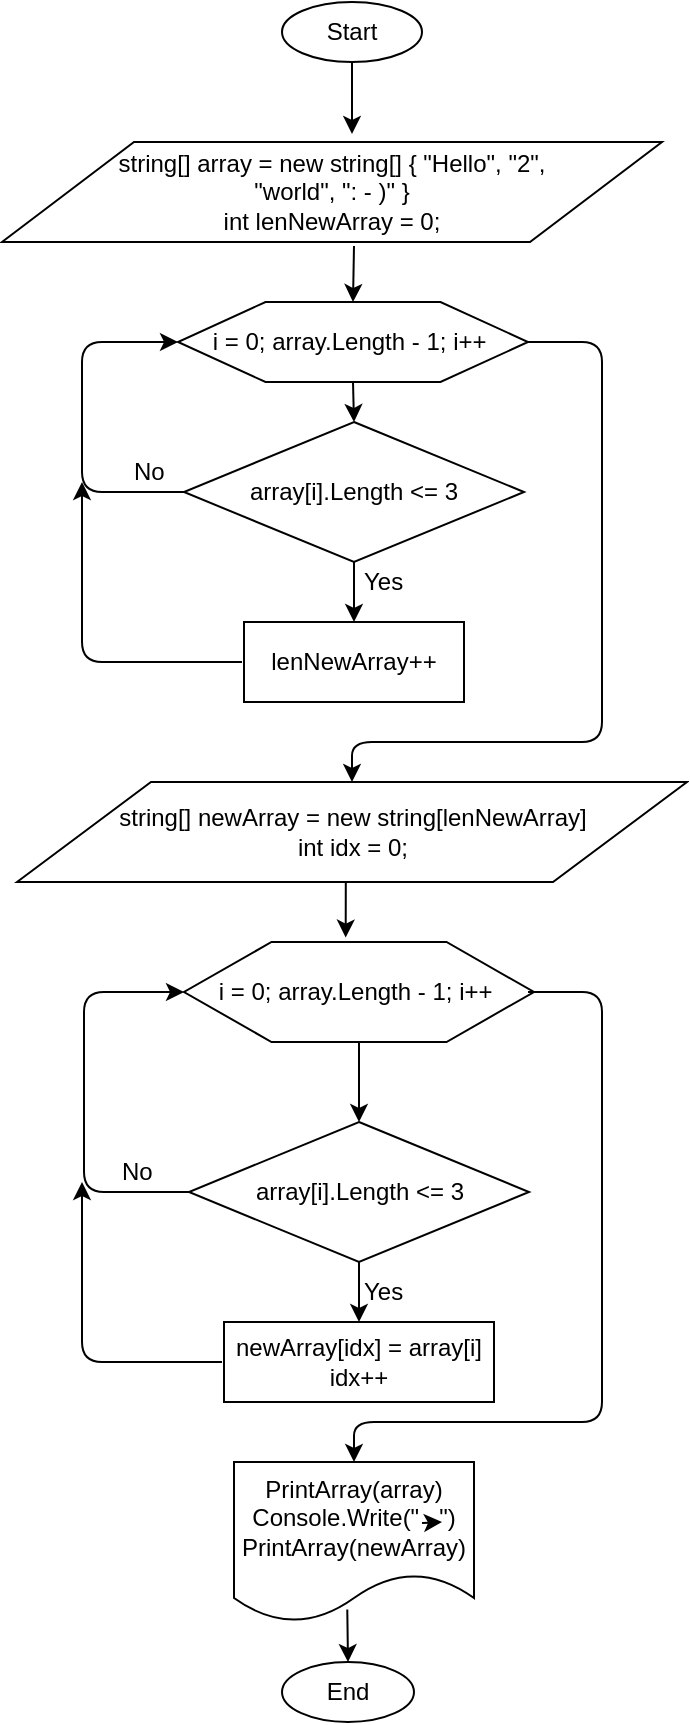 <mxfile version="12.2.4" pages="1"><diagram id="s9xl1DGpsWvm4kgN8fMo" name="Page-1"><mxGraphModel dx="720" dy="549" grid="1" gridSize="10" guides="1" tooltips="1" connect="1" arrows="1" fold="1" page="1" pageScale="1" pageWidth="827" pageHeight="1169" math="0" shadow="0"><root><mxCell id="0"/><mxCell id="1" parent="0"/><mxCell id="17" style="edgeStyle=orthogonalEdgeStyle;rounded=0;jumpSize=3;orthogonalLoop=1;jettySize=auto;html=1;entryX=0.53;entryY=-0.076;entryDx=0;entryDy=0;entryPerimeter=0;strokeWidth=1;" parent="1" source="2" target="3" edge="1"><mxGeometry relative="1" as="geometry"><Array as="points"><mxPoint x="355" y="76"/><mxPoint x="355" y="76"/></Array></mxGeometry></mxCell><mxCell id="2" value="Start" style="ellipse;whiteSpace=wrap;html=1;" parent="1" vertex="1"><mxGeometry x="320" y="10" width="70" height="30" as="geometry"/></mxCell><mxCell id="3" value="string[] array = new string[] { &quot;Hello&quot;, &quot;2&quot;,&lt;br&gt;&quot;world&quot;, &quot;: - )&quot; }&lt;br&gt;int lenNewArray = 0;" style="shape=parallelogram;perimeter=parallelogramPerimeter;whiteSpace=wrap;html=1;align=center;" parent="1" vertex="1"><mxGeometry x="180" y="80" width="330" height="50" as="geometry"/></mxCell><mxCell id="20" style="edgeStyle=orthogonalEdgeStyle;rounded=0;jumpSize=3;orthogonalLoop=1;jettySize=auto;html=1;exitX=0.5;exitY=1;exitDx=0;exitDy=0;entryX=0.5;entryY=0;entryDx=0;entryDy=0;strokeWidth=1;" parent="1" source="4" target="5" edge="1"><mxGeometry relative="1" as="geometry"/></mxCell><mxCell id="4" value="i = 0; array.Length - 1; i++&amp;nbsp;" style="shape=hexagon;perimeter=hexagonPerimeter2;whiteSpace=wrap;html=1;" parent="1" vertex="1"><mxGeometry x="268" y="160" width="175" height="40" as="geometry"/></mxCell><mxCell id="21" style="edgeStyle=orthogonalEdgeStyle;rounded=0;jumpSize=3;orthogonalLoop=1;jettySize=auto;html=1;exitX=0.5;exitY=1;exitDx=0;exitDy=0;entryX=0.5;entryY=0;entryDx=0;entryDy=0;strokeWidth=1;" parent="1" source="5" target="6" edge="1"><mxGeometry relative="1" as="geometry"/></mxCell><mxCell id="5" value="array[i].Length &amp;lt;= 3" style="rhombus;whiteSpace=wrap;html=1;" parent="1" vertex="1"><mxGeometry x="271" y="220" width="170" height="70" as="geometry"/></mxCell><mxCell id="6" value="lenNewArray++" style="rounded=0;whiteSpace=wrap;html=1;" parent="1" vertex="1"><mxGeometry x="301" y="320" width="110" height="40" as="geometry"/></mxCell><mxCell id="27" style="edgeStyle=orthogonalEdgeStyle;rounded=0;jumpSize=3;orthogonalLoop=1;jettySize=auto;html=1;exitX=0.5;exitY=1;exitDx=0;exitDy=0;entryX=0.462;entryY=-0.044;entryDx=0;entryDy=0;entryPerimeter=0;strokeWidth=1;" parent="1" source="7" target="8" edge="1"><mxGeometry relative="1" as="geometry"/></mxCell><mxCell id="7" value="string[] newArray = new string[lenNewArray]&lt;br&gt;int idx = 0;" style="shape=parallelogram;perimeter=parallelogramPerimeter;whiteSpace=wrap;html=1;" parent="1" vertex="1"><mxGeometry x="187.5" y="400" width="335" height="50" as="geometry"/></mxCell><mxCell id="37" style="edgeStyle=orthogonalEdgeStyle;rounded=0;jumpSize=3;orthogonalLoop=1;jettySize=auto;html=1;exitX=0.5;exitY=1;exitDx=0;exitDy=0;entryX=0.5;entryY=0;entryDx=0;entryDy=0;strokeWidth=1;" parent="1" source="8" target="9" edge="1"><mxGeometry relative="1" as="geometry"/></mxCell><mxCell id="8" value="i = 0; array.Length - 1; i++&amp;nbsp;" style="shape=hexagon;perimeter=hexagonPerimeter2;whiteSpace=wrap;html=1;" parent="1" vertex="1"><mxGeometry x="271" y="480" width="175" height="50" as="geometry"/></mxCell><mxCell id="35" style="edgeStyle=orthogonalEdgeStyle;rounded=0;jumpSize=3;orthogonalLoop=1;jettySize=auto;html=1;exitX=0.5;exitY=1;exitDx=0;exitDy=0;entryX=0.5;entryY=0;entryDx=0;entryDy=0;strokeWidth=1;" parent="1" source="9" target="10" edge="1"><mxGeometry relative="1" as="geometry"/></mxCell><mxCell id="9" value="array[i].Length &amp;lt;= 3" style="rhombus;whiteSpace=wrap;html=1;" parent="1" vertex="1"><mxGeometry x="273.5" y="570" width="170" height="70" as="geometry"/></mxCell><mxCell id="10" value="newArray[idx] = array[i]&lt;br&gt;idx++" style="rounded=0;whiteSpace=wrap;html=1;" parent="1" vertex="1"><mxGeometry x="291" y="670" width="135" height="40" as="geometry"/></mxCell><mxCell id="15" style="edgeStyle=orthogonalEdgeStyle;rounded=0;jumpSize=3;orthogonalLoop=1;jettySize=auto;html=1;strokeWidth=1;entryX=0.5;entryY=0;entryDx=0;entryDy=0;exitX=0.472;exitY=0.922;exitDx=0;exitDy=0;exitPerimeter=0;" parent="1" source="11" target="14" edge="1"><mxGeometry relative="1" as="geometry"><mxPoint x="356" y="850" as="targetPoint"/><mxPoint x="353" y="820" as="sourcePoint"/></mxGeometry></mxCell><mxCell id="11" value="PrintArray(array)&lt;br&gt;Console.Write(&quot;&amp;nbsp; &amp;nbsp;&quot;)&lt;br&gt;PrintArray(newArray)" style="shape=document;whiteSpace=wrap;html=1;boundedLbl=1;" parent="1" vertex="1"><mxGeometry x="296" y="740" width="120" height="80" as="geometry"/></mxCell><mxCell id="12" value="" style="endArrow=classic;html=1;strokeWidth=1;jumpSize=3;" parent="1" edge="1"><mxGeometry width="50" height="50" relative="1" as="geometry"><mxPoint x="390" y="770.5" as="sourcePoint"/><mxPoint x="400" y="770" as="targetPoint"/></mxGeometry></mxCell><mxCell id="14" value="End" style="ellipse;whiteSpace=wrap;html=1;" parent="1" vertex="1"><mxGeometry x="320" y="840" width="66" height="30" as="geometry"/></mxCell><mxCell id="18" value="" style="endArrow=classic;html=1;strokeWidth=1;entryX=0.5;entryY=0;entryDx=0;entryDy=0;" parent="1" target="4" edge="1"><mxGeometry width="50" height="50" relative="1" as="geometry"><mxPoint x="356" y="132" as="sourcePoint"/><mxPoint x="378" y="130" as="targetPoint"/></mxGeometry></mxCell><mxCell id="22" value="Yes" style="text;html=1;resizable=0;points=[];autosize=1;align=left;verticalAlign=top;spacingTop=-4;" parent="1" vertex="1"><mxGeometry x="358.5" y="290" width="40" height="20" as="geometry"/></mxCell><mxCell id="23" value="" style="endArrow=classic;html=1;strokeWidth=1;exitX=1;exitY=0.5;exitDx=0;exitDy=0;entryX=0.5;entryY=0;entryDx=0;entryDy=0;" parent="1" source="4" target="7" edge="1"><mxGeometry width="50" height="50" relative="1" as="geometry"><mxPoint x="440" y="230" as="sourcePoint"/><mxPoint x="480" y="370" as="targetPoint"/><Array as="points"><mxPoint x="480" y="180"/><mxPoint x="480" y="380"/><mxPoint x="355" y="380"/></Array></mxGeometry></mxCell><mxCell id="24" value="" style="endArrow=classic;html=1;strokeWidth=1;entryX=0;entryY=0.5;entryDx=0;entryDy=0;exitX=0;exitY=0.5;exitDx=0;exitDy=0;" parent="1" source="5" target="4" edge="1"><mxGeometry width="50" height="50" relative="1" as="geometry"><mxPoint x="270" y="260" as="sourcePoint"/><mxPoint x="290" y="240" as="targetPoint"/><Array as="points"><mxPoint x="220" y="255"/><mxPoint x="220" y="180"/></Array></mxGeometry></mxCell><mxCell id="25" value="No" style="text;html=1;resizable=0;points=[];autosize=1;align=left;verticalAlign=top;spacingTop=-4;" parent="1" vertex="1"><mxGeometry x="243.5" y="235" width="30" height="20" as="geometry"/></mxCell><mxCell id="26" value="" style="endArrow=classic;html=1;strokeWidth=1;" parent="1" edge="1"><mxGeometry width="50" height="50" relative="1" as="geometry"><mxPoint x="300" y="340" as="sourcePoint"/><mxPoint x="220" y="250" as="targetPoint"/><Array as="points"><mxPoint x="220" y="340"/></Array></mxGeometry></mxCell><mxCell id="28" value="" style="endArrow=classic;html=1;strokeWidth=1;exitX=0;exitY=0.5;exitDx=0;exitDy=0;" parent="1" source="9" edge="1"><mxGeometry width="50" height="50" relative="1" as="geometry"><mxPoint x="221" y="555" as="sourcePoint"/><mxPoint x="271" y="505" as="targetPoint"/><Array as="points"><mxPoint x="221" y="605"/><mxPoint x="221" y="505"/></Array></mxGeometry></mxCell><mxCell id="29" value="" style="endArrow=classic;html=1;strokeWidth=1;" parent="1" edge="1"><mxGeometry width="50" height="50" relative="1" as="geometry"><mxPoint x="290" y="690" as="sourcePoint"/><mxPoint x="220" y="600" as="targetPoint"/><Array as="points"><mxPoint x="220" y="690"/></Array></mxGeometry></mxCell><mxCell id="32" value="No" style="text;html=1;resizable=0;points=[];autosize=1;align=left;verticalAlign=top;spacingTop=-4;" parent="1" vertex="1"><mxGeometry x="238" y="585" width="30" height="20" as="geometry"/></mxCell><mxCell id="36" value="Yes" style="text;html=1;resizable=0;points=[];autosize=1;align=left;verticalAlign=top;spacingTop=-4;" parent="1" vertex="1"><mxGeometry x="358.5" y="645" width="40" height="20" as="geometry"/></mxCell><mxCell id="40" value="" style="endArrow=classic;html=1;strokeWidth=1;entryX=0.5;entryY=0;entryDx=0;entryDy=0;" parent="1" target="11" edge="1"><mxGeometry width="50" height="50" relative="1" as="geometry"><mxPoint x="443" y="505" as="sourcePoint"/><mxPoint x="480" y="720" as="targetPoint"/><Array as="points"><mxPoint x="480" y="505"/><mxPoint x="480" y="720"/><mxPoint x="410" y="720"/><mxPoint x="356" y="720"/></Array></mxGeometry></mxCell></root></mxGraphModel></diagram></mxfile>